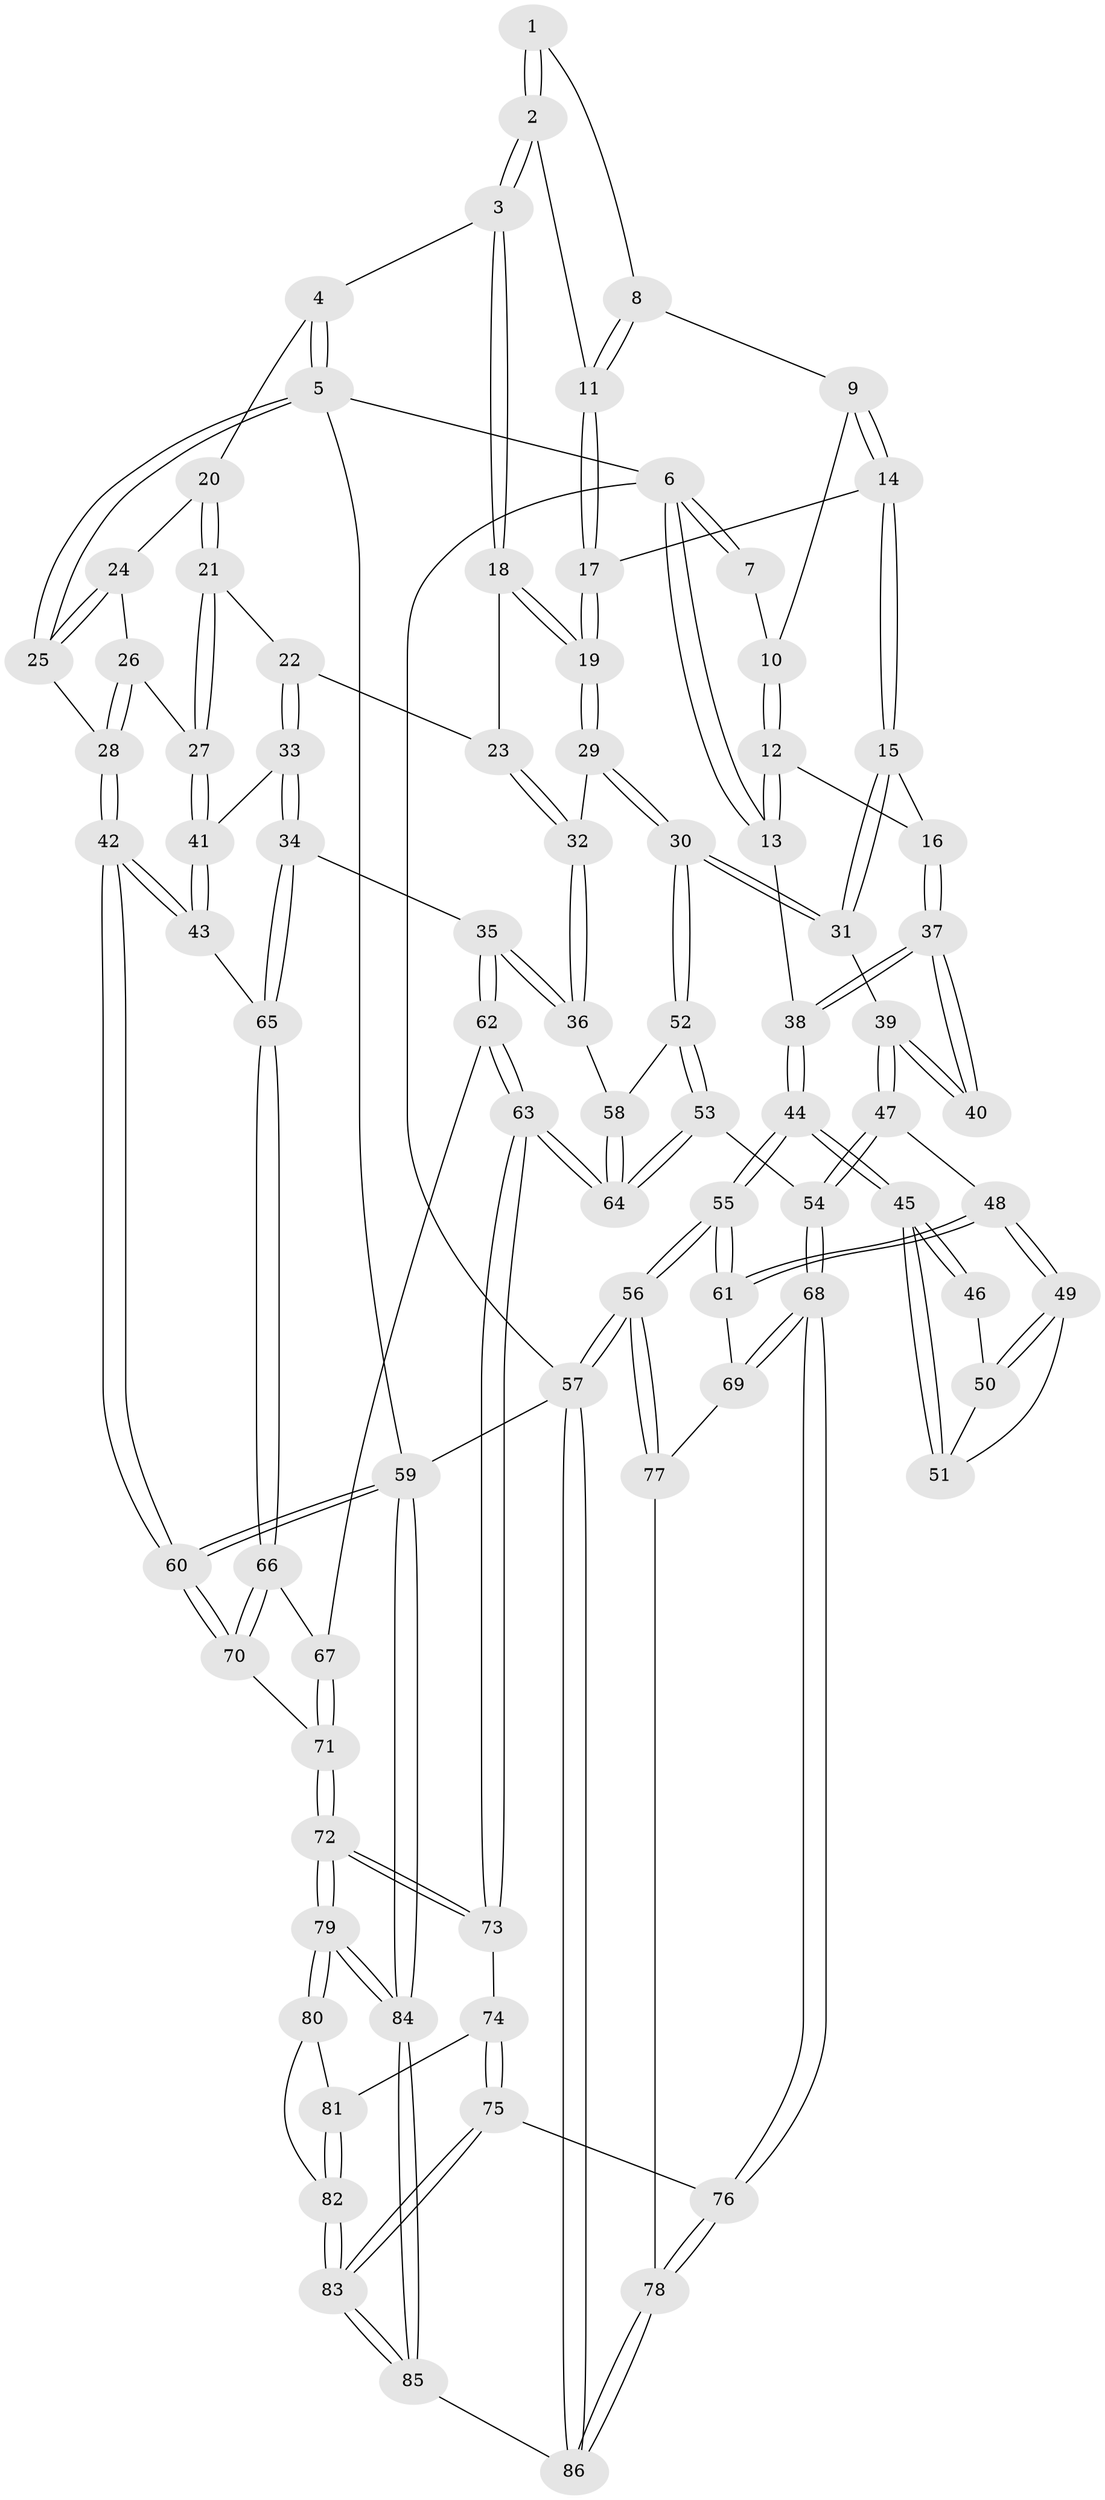 // Generated by graph-tools (version 1.1) at 2025/11/02/27/25 16:11:54]
// undirected, 86 vertices, 212 edges
graph export_dot {
graph [start="1"]
  node [color=gray90,style=filled];
  1 [pos="+0.28269657034372425+0"];
  2 [pos="+0.5526902088953226+0"];
  3 [pos="+0.7816808709778147+0"];
  4 [pos="+0.7885107951508683+0"];
  5 [pos="+1+0"];
  6 [pos="+0+0"];
  7 [pos="+0.21553415142386775+0"];
  8 [pos="+0.3661759506426595+0.032250933895715636"];
  9 [pos="+0.32581200893196777+0.06292772546419245"];
  10 [pos="+0.21900410119370137+0"];
  11 [pos="+0.4404780472830815+0.04627867262642387"];
  12 [pos="+0.16274195917743228+0.17069643889498742"];
  13 [pos="+0+0"];
  14 [pos="+0.3288201321685681+0.19870502224813885"];
  15 [pos="+0.28910589971177364+0.2155333199060428"];
  16 [pos="+0.1741280531850861+0.19905301656889454"];
  17 [pos="+0.43922553057663644+0.19012036283037795"];
  18 [pos="+0.6195942463859483+0.17512308157483833"];
  19 [pos="+0.48161797776236237+0.20872639094619083"];
  20 [pos="+0.8621833754012677+0.1731021552186652"];
  21 [pos="+0.8237774232700574+0.2665087932812668"];
  22 [pos="+0.6880181911201234+0.23191351676126037"];
  23 [pos="+0.6459748104872314+0.20926648212778162"];
  24 [pos="+0.9393670847099699+0.18547381720884498"];
  25 [pos="+1+0"];
  26 [pos="+0.9798398182521412+0.2452111867877049"];
  27 [pos="+0.8541219936852963+0.32347548201249965"];
  28 [pos="+1+0.28207586782672966"];
  29 [pos="+0.48293409905073426+0.33151841964295636"];
  30 [pos="+0.3588579962213301+0.46796175394443745"];
  31 [pos="+0.3310547048404913+0.42375795093551094"];
  32 [pos="+0.6143082873537092+0.44001178208383057"];
  33 [pos="+0.742749349977892+0.48741437821275596"];
  34 [pos="+0.74110732933001+0.49057946424073173"];
  35 [pos="+0.6726554273998996+0.4990119262972089"];
  36 [pos="+0.6336181334091059+0.48579869268724024"];
  37 [pos="+0.1571297407308741+0.22050677108549632"];
  38 [pos="+0+0.23205141342934266"];
  39 [pos="+0.13491725346307615+0.3757029111714314"];
  40 [pos="+0.11125158140319195+0.3456632779508476"];
  41 [pos="+0.8559480319331392+0.33794804287389935"];
  42 [pos="+1+0.47964171535017075"];
  43 [pos="+1+0.47743368520748714"];
  44 [pos="+0+0.4201930439253385"];
  45 [pos="+0+0.41642184679320327"];
  46 [pos="+0.09701885615205133+0.3520875215016401"];
  47 [pos="+0.18554580966706313+0.5592965553217559"];
  48 [pos="+0.11726166320659973+0.5709605336781628"];
  49 [pos="+0.09946639232683625+0.5489876199255614"];
  50 [pos="+0.07648553762208564+0.44476554486622777"];
  51 [pos="+0.04078216052540874+0.49641672748197085"];
  52 [pos="+0.36251418107579353+0.5301643746289587"];
  53 [pos="+0.3306750406807733+0.5836416662221358"];
  54 [pos="+0.302017604297646+0.6035643891795052"];
  55 [pos="+0+0.6581525685882288"];
  56 [pos="+0+0.9603830563904632"];
  57 [pos="+0+1"];
  58 [pos="+0.577450834135592+0.5102540666760097"];
  59 [pos="+1+1"];
  60 [pos="+1+0.9042119039314761"];
  61 [pos="+0+0.6575585145061835"];
  62 [pos="+0.6487103078262494+0.6824949416340008"];
  63 [pos="+0.5498683416927301+0.7473978061135164"];
  64 [pos="+0.5264934923335856+0.7134044385352231"];
  65 [pos="+0.8310547248829977+0.5694244798192509"];
  66 [pos="+0.8358487266361645+0.6363008243510303"];
  67 [pos="+0.7209397626858683+0.715864960416967"];
  68 [pos="+0.2585063024279878+0.7956825892103897"];
  69 [pos="+0.12545123208500558+0.7730030007178447"];
  70 [pos="+0.8990156041492905+0.7357991558192708"];
  71 [pos="+0.7466011991755016+0.8477775565359826"];
  72 [pos="+0.7428531808202442+0.8562494706055591"];
  73 [pos="+0.5486888705751408+0.7614336527053442"];
  74 [pos="+0.5235609061988766+0.8025648304195813"];
  75 [pos="+0.3896225713193249+0.8517393777182922"];
  76 [pos="+0.26799715779778943+0.8200337769899967"];
  77 [pos="+0.03312155968249916+0.8510941214006287"];
  78 [pos="+0.19971992833877564+1"];
  79 [pos="+0.7486024999437986+0.9568946635186186"];
  80 [pos="+0.6411914193106201+0.9221440532091084"];
  81 [pos="+0.542459906402421+0.8489854745662052"];
  82 [pos="+0.5273706283562517+0.9622838713826368"];
  83 [pos="+0.4810653610000097+1"];
  84 [pos="+0.8955885365650272+1"];
  85 [pos="+0.48452294317950695+1"];
  86 [pos="+0.1553944134633326+1"];
  1 -- 2;
  1 -- 2;
  1 -- 8;
  2 -- 3;
  2 -- 3;
  2 -- 11;
  3 -- 4;
  3 -- 18;
  3 -- 18;
  4 -- 5;
  4 -- 5;
  4 -- 20;
  5 -- 6;
  5 -- 25;
  5 -- 25;
  5 -- 59;
  6 -- 7;
  6 -- 7;
  6 -- 13;
  6 -- 13;
  6 -- 57;
  7 -- 10;
  8 -- 9;
  8 -- 11;
  8 -- 11;
  9 -- 10;
  9 -- 14;
  9 -- 14;
  10 -- 12;
  10 -- 12;
  11 -- 17;
  11 -- 17;
  12 -- 13;
  12 -- 13;
  12 -- 16;
  13 -- 38;
  14 -- 15;
  14 -- 15;
  14 -- 17;
  15 -- 16;
  15 -- 31;
  15 -- 31;
  16 -- 37;
  16 -- 37;
  17 -- 19;
  17 -- 19;
  18 -- 19;
  18 -- 19;
  18 -- 23;
  19 -- 29;
  19 -- 29;
  20 -- 21;
  20 -- 21;
  20 -- 24;
  21 -- 22;
  21 -- 27;
  21 -- 27;
  22 -- 23;
  22 -- 33;
  22 -- 33;
  23 -- 32;
  23 -- 32;
  24 -- 25;
  24 -- 25;
  24 -- 26;
  25 -- 28;
  26 -- 27;
  26 -- 28;
  26 -- 28;
  27 -- 41;
  27 -- 41;
  28 -- 42;
  28 -- 42;
  29 -- 30;
  29 -- 30;
  29 -- 32;
  30 -- 31;
  30 -- 31;
  30 -- 52;
  30 -- 52;
  31 -- 39;
  32 -- 36;
  32 -- 36;
  33 -- 34;
  33 -- 34;
  33 -- 41;
  34 -- 35;
  34 -- 65;
  34 -- 65;
  35 -- 36;
  35 -- 36;
  35 -- 62;
  35 -- 62;
  36 -- 58;
  37 -- 38;
  37 -- 38;
  37 -- 40;
  37 -- 40;
  38 -- 44;
  38 -- 44;
  39 -- 40;
  39 -- 40;
  39 -- 47;
  39 -- 47;
  41 -- 43;
  41 -- 43;
  42 -- 43;
  42 -- 43;
  42 -- 60;
  42 -- 60;
  43 -- 65;
  44 -- 45;
  44 -- 45;
  44 -- 55;
  44 -- 55;
  45 -- 46;
  45 -- 46;
  45 -- 51;
  45 -- 51;
  46 -- 50;
  47 -- 48;
  47 -- 54;
  47 -- 54;
  48 -- 49;
  48 -- 49;
  48 -- 61;
  48 -- 61;
  49 -- 50;
  49 -- 50;
  49 -- 51;
  50 -- 51;
  52 -- 53;
  52 -- 53;
  52 -- 58;
  53 -- 54;
  53 -- 64;
  53 -- 64;
  54 -- 68;
  54 -- 68;
  55 -- 56;
  55 -- 56;
  55 -- 61;
  55 -- 61;
  56 -- 57;
  56 -- 57;
  56 -- 77;
  56 -- 77;
  57 -- 86;
  57 -- 86;
  57 -- 59;
  58 -- 64;
  58 -- 64;
  59 -- 60;
  59 -- 60;
  59 -- 84;
  59 -- 84;
  60 -- 70;
  60 -- 70;
  61 -- 69;
  62 -- 63;
  62 -- 63;
  62 -- 67;
  63 -- 64;
  63 -- 64;
  63 -- 73;
  63 -- 73;
  65 -- 66;
  65 -- 66;
  66 -- 67;
  66 -- 70;
  66 -- 70;
  67 -- 71;
  67 -- 71;
  68 -- 69;
  68 -- 69;
  68 -- 76;
  68 -- 76;
  69 -- 77;
  70 -- 71;
  71 -- 72;
  71 -- 72;
  72 -- 73;
  72 -- 73;
  72 -- 79;
  72 -- 79;
  73 -- 74;
  74 -- 75;
  74 -- 75;
  74 -- 81;
  75 -- 76;
  75 -- 83;
  75 -- 83;
  76 -- 78;
  76 -- 78;
  77 -- 78;
  78 -- 86;
  78 -- 86;
  79 -- 80;
  79 -- 80;
  79 -- 84;
  79 -- 84;
  80 -- 81;
  80 -- 82;
  81 -- 82;
  81 -- 82;
  82 -- 83;
  82 -- 83;
  83 -- 85;
  83 -- 85;
  84 -- 85;
  84 -- 85;
  85 -- 86;
}
